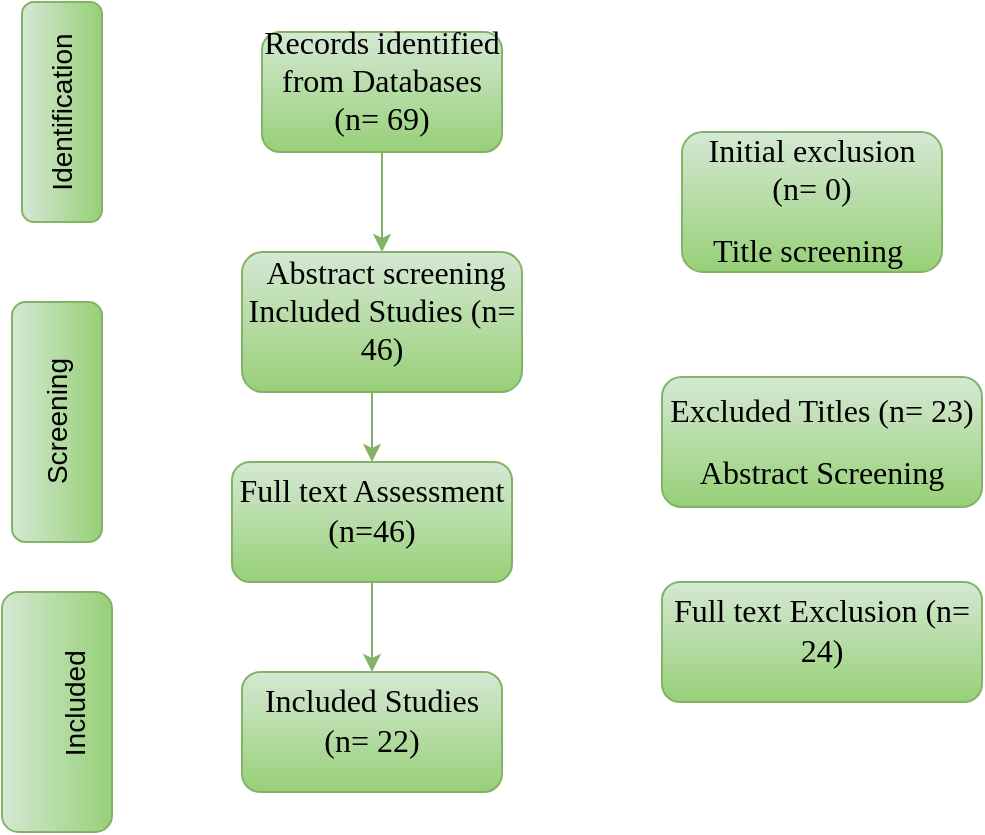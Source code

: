<mxfile version="20.8.18" type="github">
  <diagram id="C5RBs43oDa-KdzZeNtuy" name="Page-1">
    <mxGraphModel dx="880" dy="395" grid="1" gridSize="10" guides="1" tooltips="1" connect="1" arrows="1" fold="1" page="1" pageScale="1" pageWidth="827" pageHeight="1169" math="0" shadow="0">
      <root>
        <mxCell id="WIyWlLk6GJQsqaUBKTNV-0" />
        <mxCell id="WIyWlLk6GJQsqaUBKTNV-1" parent="WIyWlLk6GJQsqaUBKTNV-0" />
        <mxCell id="FNXwVP9tFgFAmiUS9pGz-5" value="&lt;font style=&quot;font-size: 14px;&quot;&gt;Screening&lt;/font&gt;" style="rounded=1;whiteSpace=wrap;html=1;rotation=-90;fillColor=#d5e8d4;strokeColor=#82b366;gradientColor=#97d077;" vertex="1" parent="WIyWlLk6GJQsqaUBKTNV-1">
          <mxGeometry x="77.5" y="452.5" width="120" height="45" as="geometry" />
        </mxCell>
        <mxCell id="FNXwVP9tFgFAmiUS9pGz-3" value="&lt;font style=&quot;font-size: 14px;&quot;&gt;Identification&lt;/font&gt;" style="rounded=1;whiteSpace=wrap;html=1;rotation=-90;fillColor=#d5e8d4;strokeColor=#82b366;gradientColor=#97d077;" vertex="1" parent="WIyWlLk6GJQsqaUBKTNV-1">
          <mxGeometry x="85" y="300" width="110" height="40" as="geometry" />
        </mxCell>
        <mxCell id="FNXwVP9tFgFAmiUS9pGz-7" value="&lt;font style=&quot;font-size: 14px;&quot;&gt;&lt;br style=&quot;border-color: var(--border-color); text-align: left;&quot;&gt;&amp;nbsp;&amp;nbsp;Included&lt;/font&gt;" style="rounded=1;whiteSpace=wrap;html=1;rotation=-90;fillColor=#d5e8d4;strokeColor=#82b366;gradientColor=#97d077;" vertex="1" parent="WIyWlLk6GJQsqaUBKTNV-1">
          <mxGeometry x="77.5" y="592.5" width="120" height="55" as="geometry" />
        </mxCell>
        <mxCell id="FNXwVP9tFgFAmiUS9pGz-19" style="edgeStyle=orthogonalEdgeStyle;rounded=0;orthogonalLoop=1;jettySize=auto;html=1;exitX=0.5;exitY=1;exitDx=0;exitDy=0;entryX=0.5;entryY=0;entryDx=0;entryDy=0;fontColor=#000000;fillColor=#d5e8d4;strokeColor=#82b366;gradientColor=#97d077;" edge="1" parent="WIyWlLk6GJQsqaUBKTNV-1" source="FNXwVP9tFgFAmiUS9pGz-8" target="FNXwVP9tFgFAmiUS9pGz-9">
          <mxGeometry relative="1" as="geometry">
            <Array as="points">
              <mxPoint x="300" y="360" />
              <mxPoint x="300" y="370" />
              <mxPoint x="300" y="370" />
            </Array>
          </mxGeometry>
        </mxCell>
        <mxCell id="FNXwVP9tFgFAmiUS9pGz-8" value="&lt;p style=&quot;line-height:1.284;margin-top:0pt;margin-bottom:0pt;&quot; dir=&quot;ltr&quot;&gt;&lt;/p&gt;&lt;div&gt;&lt;/div&gt;&lt;span style=&quot;font-size: 12pt; font-family: &amp;quot;Times New Roman&amp;quot;; background-color: transparent; font-variant-numeric: normal; font-variant-east-asian: normal; font-variant-alternates: normal; vertical-align: baseline;&quot;&gt;Records identified from Databases (n= 69)&lt;/span&gt;&lt;p&gt;&lt;/p&gt;&lt;span id=&quot;docs-internal-guid-15253d3b-7fff-2a9a-5b89-245ccfc94c7b&quot;&gt;&lt;/span&gt;" style="rounded=1;whiteSpace=wrap;html=1;fillColor=#d5e8d4;strokeColor=#82b366;gradientColor=#97d077;" vertex="1" parent="WIyWlLk6GJQsqaUBKTNV-1">
          <mxGeometry x="240" y="280" width="120" height="60" as="geometry" />
        </mxCell>
        <mxCell id="FNXwVP9tFgFAmiUS9pGz-20" style="edgeStyle=orthogonalEdgeStyle;rounded=0;orthogonalLoop=1;jettySize=auto;html=1;exitX=0.5;exitY=1;exitDx=0;exitDy=0;entryX=0.5;entryY=0;entryDx=0;entryDy=0;fontColor=#000000;fillColor=#d5e8d4;strokeColor=#82b366;gradientColor=#97d077;" edge="1" parent="WIyWlLk6GJQsqaUBKTNV-1" source="FNXwVP9tFgFAmiUS9pGz-9" target="FNXwVP9tFgFAmiUS9pGz-10">
          <mxGeometry relative="1" as="geometry" />
        </mxCell>
        <mxCell id="FNXwVP9tFgFAmiUS9pGz-9" value="&lt;p style=&quot;line-height:1.284;margin-top:0pt;margin-bottom:0pt;&quot; dir=&quot;ltr&quot;&gt;&lt;/p&gt;&lt;div&gt;&lt;/div&gt;&lt;span style=&quot;font-size: 12pt; font-family: &amp;quot;Times New Roman&amp;quot;; background-color: transparent; font-variant-numeric: normal; font-variant-east-asian: normal; font-variant-alternates: normal; vertical-align: baseline;&quot;&gt;&amp;nbsp;Abstract screening Included Studies (n= 46)&lt;/span&gt;&lt;p&gt;&lt;/p&gt;&lt;span id=&quot;docs-internal-guid-bf467637-7fff-6cac-f442-4506cabdd04e&quot;&gt;&lt;/span&gt;" style="rounded=1;whiteSpace=wrap;html=1;fillColor=#d5e8d4;strokeColor=#82b366;gradientColor=#97d077;" vertex="1" parent="WIyWlLk6GJQsqaUBKTNV-1">
          <mxGeometry x="230" y="390" width="140" height="70" as="geometry" />
        </mxCell>
        <mxCell id="FNXwVP9tFgFAmiUS9pGz-22" style="edgeStyle=orthogonalEdgeStyle;rounded=0;orthogonalLoop=1;jettySize=auto;html=1;exitX=0.5;exitY=1;exitDx=0;exitDy=0;entryX=0.5;entryY=0;entryDx=0;entryDy=0;fontColor=#000000;fillColor=#d5e8d4;strokeColor=#82b366;gradientColor=#97d077;" edge="1" parent="WIyWlLk6GJQsqaUBKTNV-1" source="FNXwVP9tFgFAmiUS9pGz-10" target="FNXwVP9tFgFAmiUS9pGz-11">
          <mxGeometry relative="1" as="geometry" />
        </mxCell>
        <mxCell id="FNXwVP9tFgFAmiUS9pGz-10" value="&lt;p style=&quot;line-height:1.284;margin-top:0pt;margin-bottom:0pt;&quot; dir=&quot;ltr&quot;&gt;&lt;/p&gt;&lt;div&gt;&lt;/div&gt;&lt;span style=&quot;font-size: 12pt; font-family: &amp;quot;Times New Roman&amp;quot;; background-color: transparent; font-variant-numeric: normal; font-variant-east-asian: normal; font-variant-alternates: normal; vertical-align: baseline;&quot;&gt;Full text Assessment (n=46)&lt;/span&gt;&lt;p&gt;&lt;/p&gt;&lt;span id=&quot;docs-internal-guid-6d691b0b-7fff-57ed-5607-7eb9cfe19656&quot;&gt;&lt;/span&gt;" style="rounded=1;whiteSpace=wrap;html=1;fillColor=#d5e8d4;strokeColor=#82b366;gradientColor=#97d077;" vertex="1" parent="WIyWlLk6GJQsqaUBKTNV-1">
          <mxGeometry x="225" y="495" width="140" height="60" as="geometry" />
        </mxCell>
        <mxCell id="FNXwVP9tFgFAmiUS9pGz-11" value="&lt;p style=&quot;line-height:1.284;margin-top:0pt;margin-bottom:0pt;&quot; dir=&quot;ltr&quot;&gt;&lt;/p&gt;&lt;div&gt;&lt;/div&gt;&lt;span style=&quot;font-size: 12pt; font-family: &amp;quot;Times New Roman&amp;quot;; background-color: transparent; font-variant-numeric: normal; font-variant-east-asian: normal; font-variant-alternates: normal; vertical-align: baseline;&quot;&gt;Included Studies (n= 22)&lt;/span&gt;&lt;p&gt;&lt;/p&gt;&lt;span id=&quot;docs-internal-guid-60876b15-7fff-966f-4928-53a39de75408&quot;&gt;&lt;/span&gt;" style="rounded=1;whiteSpace=wrap;html=1;fillColor=#d5e8d4;strokeColor=#82b366;gradientColor=#97d077;" vertex="1" parent="WIyWlLk6GJQsqaUBKTNV-1">
          <mxGeometry x="230" y="600" width="130" height="60" as="geometry" />
        </mxCell>
        <mxCell id="FNXwVP9tFgFAmiUS9pGz-12" value="&lt;p style=&quot;line-height:1.284;margin-top:0pt;margin-bottom:0pt;&quot; dir=&quot;ltr&quot;&gt;&lt;/p&gt;&lt;p style=&quot;line-height:1.284;margin-top:8pt;margin-bottom:0pt;&quot; dir=&quot;ltr&quot;&gt;&lt;/p&gt;&lt;div&gt;&lt;/div&gt;&lt;span style=&quot;font-size: 12pt; font-family: &amp;quot;Times New Roman&amp;quot;; background-color: transparent; font-variant-numeric: normal; font-variant-east-asian: normal; font-variant-alternates: normal; vertical-align: baseline;&quot;&gt;Initial exclusion (n= 0)&lt;/span&gt;&lt;p&gt;&lt;/p&gt;&lt;span style=&quot;font-size: 12pt; font-family: &amp;quot;Times New Roman&amp;quot;; background-color: transparent; font-variant-numeric: normal; font-variant-east-asian: normal; font-variant-alternates: normal; vertical-align: baseline;&quot;&gt;Title screening&amp;nbsp;&lt;/span&gt;&lt;p&gt;&lt;/p&gt;&lt;span id=&quot;docs-internal-guid-5af6808f-7fff-d624-b4d7-f106da66bda6&quot;&gt;&lt;/span&gt;" style="rounded=1;whiteSpace=wrap;html=1;fillColor=#d5e8d4;strokeColor=#82b366;gradientColor=#97d077;" vertex="1" parent="WIyWlLk6GJQsqaUBKTNV-1">
          <mxGeometry x="450" y="330" width="130" height="70" as="geometry" />
        </mxCell>
        <mxCell id="FNXwVP9tFgFAmiUS9pGz-13" value="&lt;p style=&quot;line-height:1.284;margin-top:0pt;margin-bottom:0pt;&quot; dir=&quot;ltr&quot;&gt;&lt;/p&gt;&lt;p style=&quot;line-height:1.284;margin-top:8pt;margin-bottom:0pt;&quot; dir=&quot;ltr&quot;&gt;&lt;/p&gt;&lt;div&gt;&lt;/div&gt;&lt;span style=&quot;font-size: 12pt; font-family: &amp;quot;Times New Roman&amp;quot;; background-color: transparent; font-variant-numeric: normal; font-variant-east-asian: normal; font-variant-alternates: normal; vertical-align: baseline;&quot;&gt;Excluded Titles (n= 23)&lt;/span&gt;&lt;p&gt;&lt;/p&gt;&lt;span style=&quot;font-size: 12pt; font-family: &amp;quot;Times New Roman&amp;quot;; background-color: transparent; font-variant-numeric: normal; font-variant-east-asian: normal; font-variant-alternates: normal; vertical-align: baseline;&quot;&gt;Abstract Screening&lt;/span&gt;&lt;p&gt;&lt;/p&gt;&lt;span id=&quot;docs-internal-guid-d3c0fe81-7fff-6f07-9da1-820c02d76c1e&quot;&gt;&lt;/span&gt;" style="rounded=1;whiteSpace=wrap;html=1;fillColor=#d5e8d4;strokeColor=#82b366;gradientColor=#97d077;" vertex="1" parent="WIyWlLk6GJQsqaUBKTNV-1">
          <mxGeometry x="440" y="452.5" width="160" height="65" as="geometry" />
        </mxCell>
        <mxCell id="FNXwVP9tFgFAmiUS9pGz-14" value="&lt;p style=&quot;line-height:1.284;margin-top:0pt;margin-bottom:0pt;&quot; dir=&quot;ltr&quot;&gt;&lt;/p&gt;&lt;div&gt;&lt;/div&gt;&lt;span style=&quot;font-size: 12pt; font-family: &amp;quot;Times New Roman&amp;quot;; background-color: transparent; font-variant-numeric: normal; font-variant-east-asian: normal; font-variant-alternates: normal; vertical-align: baseline;&quot;&gt;Full text Exclusion (n= 24)&lt;/span&gt;&lt;p&gt;&lt;/p&gt;&lt;span id=&quot;docs-internal-guid-e7daae04-7fff-57d5-44b8-1175b53b6c41&quot;&gt;&lt;/span&gt;" style="rounded=1;whiteSpace=wrap;html=1;fillColor=#d5e8d4;strokeColor=#82b366;gradientColor=#97d077;" vertex="1" parent="WIyWlLk6GJQsqaUBKTNV-1">
          <mxGeometry x="440" y="555" width="160" height="60" as="geometry" />
        </mxCell>
      </root>
    </mxGraphModel>
  </diagram>
</mxfile>
